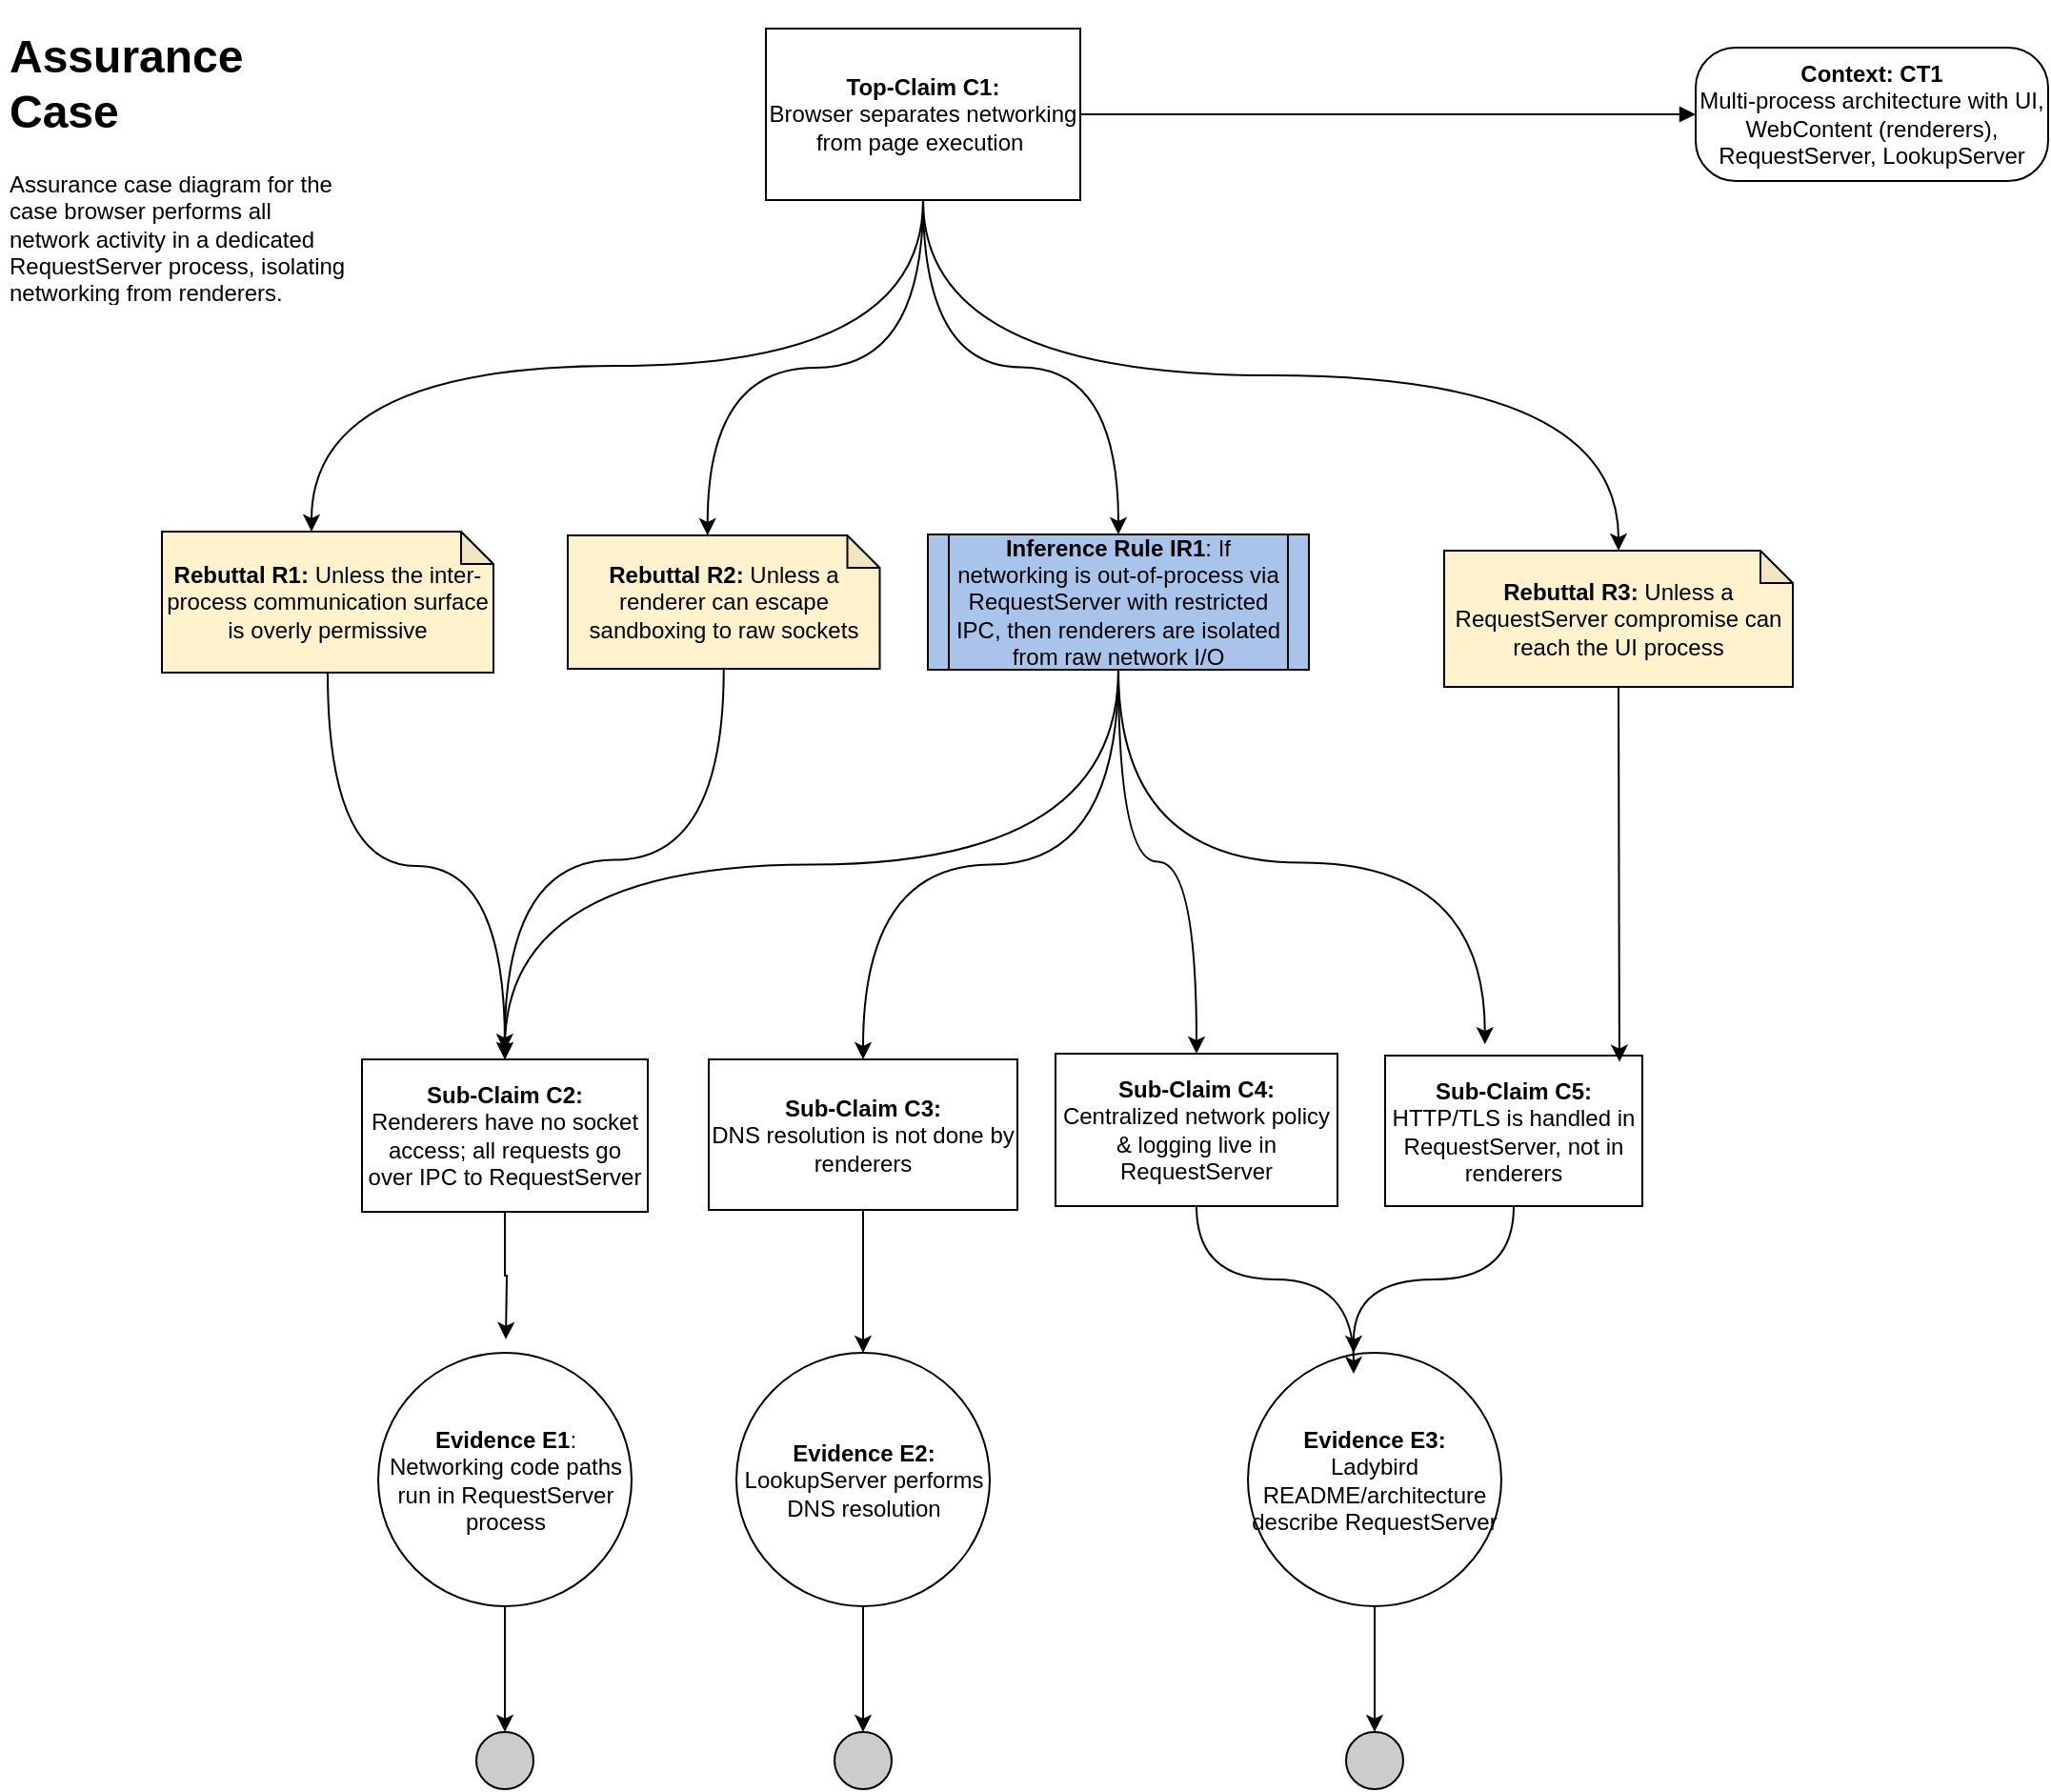 <mxfile version="28.1.2" pages="2">
  <diagram id="2RAkf9iS2bYrb-5zrusB" name="Page-1">
    <mxGraphModel dx="1757" dy="1481" grid="0" gridSize="10" guides="1" tooltips="1" connect="1" arrows="1" fold="1" page="0" pageScale="1" pageWidth="850" pageHeight="1100" math="0" shadow="0">
      <root>
        <mxCell id="0" />
        <mxCell id="1" parent="0" />
        <mxCell id="EpLoNu7SxfJ4iQwhgqlz-1" value="&lt;h1&gt;Assurance Case&lt;/h1&gt;&lt;p&gt;Assurance case diagram for the case browser&lt;span style=&quot;background-color: transparent; color: light-dark(rgb(0, 0, 0), rgb(255, 255, 255));&quot;&gt;&amp;nbsp;performs all network activity in a dedicated RequestServer process, isolating networking from renderers.&lt;/span&gt;&lt;/p&gt;" style="text;html=1;strokeColor=none;fillColor=none;spacing=5;spacingTop=-20;whiteSpace=wrap;overflow=hidden;rounded=0;" parent="1" vertex="1">
          <mxGeometry x="-181" y="-140" width="190" height="150" as="geometry" />
        </mxCell>
        <mxCell id="EpLoNu7SxfJ4iQwhgqlz-4" style="edgeStyle=orthogonalEdgeStyle;rounded=0;orthogonalLoop=1;jettySize=auto;html=1;exitX=1;exitY=0.5;exitDx=0;exitDy=0;entryX=0;entryY=0.5;entryDx=0;entryDy=0;endArrow=block;endFill=1;" parent="1" source="EpLoNu7SxfJ4iQwhgqlz-2" target="EpLoNu7SxfJ4iQwhgqlz-3" edge="1">
          <mxGeometry relative="1" as="geometry" />
        </mxCell>
        <mxCell id="j-UCLrZCtqqWFj9X4Xex-4" style="edgeStyle=orthogonalEdgeStyle;rounded=0;orthogonalLoop=1;jettySize=auto;html=1;exitX=0.5;exitY=1;exitDx=0;exitDy=0;entryX=0.5;entryY=0;entryDx=0;entryDy=0;curved=1;" edge="1" parent="1" source="EpLoNu7SxfJ4iQwhgqlz-2" target="EpLoNu7SxfJ4iQwhgqlz-36">
          <mxGeometry relative="1" as="geometry" />
        </mxCell>
        <mxCell id="j-UCLrZCtqqWFj9X4Xex-5" style="edgeStyle=orthogonalEdgeStyle;rounded=0;orthogonalLoop=1;jettySize=auto;html=1;exitX=0.5;exitY=1;exitDx=0;exitDy=0;curved=1;" edge="1" parent="1" source="EpLoNu7SxfJ4iQwhgqlz-2" target="qtEXMe3NoPVdBR0kwuAK-3">
          <mxGeometry relative="1" as="geometry" />
        </mxCell>
        <mxCell id="EpLoNu7SxfJ4iQwhgqlz-2" value="&lt;b&gt;Top-Claim C1:&lt;br&gt;&lt;/b&gt;Browser separates networking from page execution&amp;nbsp;" style="rounded=0;whiteSpace=wrap;html=1;" parent="1" vertex="1">
          <mxGeometry x="221" y="-135" width="165" height="90" as="geometry" />
        </mxCell>
        <mxCell id="EpLoNu7SxfJ4iQwhgqlz-3" value="&lt;b&gt;Context: CT1&lt;/b&gt;&lt;br&gt;&lt;span&gt;&lt;/span&gt;&lt;span&gt;&lt;/span&gt;&lt;span style=&quot;white-space-collapse: preserve;&quot;&gt;Multi-process architecture with UI, WebContent (renderers), RequestServer, LookupServer&lt;/span&gt;" style="rounded=1;whiteSpace=wrap;html=1;arcSize=30;" parent="1" vertex="1">
          <mxGeometry x="709" y="-125" width="185" height="70" as="geometry" />
        </mxCell>
        <mxCell id="EpLoNu7SxfJ4iQwhgqlz-9" style="edgeStyle=orthogonalEdgeStyle;curved=1;rounded=0;orthogonalLoop=1;jettySize=auto;html=1;endArrow=block;endFill=1;" parent="1" source="EpLoNu7SxfJ4iQwhgqlz-5" target="EpLoNu7SxfJ4iQwhgqlz-8" edge="1">
          <mxGeometry relative="1" as="geometry" />
        </mxCell>
        <mxCell id="EpLoNu7SxfJ4iQwhgqlz-5" value="&lt;b&gt;Rebuttal R1:&lt;/b&gt;&amp;nbsp;&lt;span&gt;&lt;/span&gt;&lt;span&gt;&lt;/span&gt;&lt;span style=&quot;white-space-collapse: preserve;&quot;&gt;Unless the inter-process communication surface is overly permissive&lt;/span&gt;" style="shape=note;whiteSpace=wrap;html=1;backgroundOutline=1;darkOpacity=0.05;size=17;fillColor=#FFF2CC;" parent="1" vertex="1">
          <mxGeometry x="-96" y="129" width="174" height="74" as="geometry" />
        </mxCell>
        <mxCell id="j-UCLrZCtqqWFj9X4Xex-9" style="edgeStyle=orthogonalEdgeStyle;rounded=0;orthogonalLoop=1;jettySize=auto;html=1;exitX=0.5;exitY=1;exitDx=0;exitDy=0;" edge="1" parent="1" source="EpLoNu7SxfJ4iQwhgqlz-8">
          <mxGeometry relative="1" as="geometry">
            <mxPoint x="84.5" y="552.875" as="targetPoint" />
          </mxGeometry>
        </mxCell>
        <mxCell id="EpLoNu7SxfJ4iQwhgqlz-8" value="&lt;b&gt;Sub-Claim C2:&lt;br&gt;&lt;/b&gt;&lt;span&gt;&lt;/span&gt;&lt;span&gt;&lt;/span&gt;&lt;span style=&quot;white-space-collapse: preserve;&quot;&gt;Renderers have no socket access; all requests go over IPC to RequestServer&lt;/span&gt;" style="rounded=0;whiteSpace=wrap;html=1;" parent="1" vertex="1">
          <mxGeometry x="9.0" y="406" width="150" height="80" as="geometry" />
        </mxCell>
        <mxCell id="j-UCLrZCtqqWFj9X4Xex-12" style="edgeStyle=orthogonalEdgeStyle;rounded=0;orthogonalLoop=1;jettySize=auto;html=1;exitX=0.5;exitY=1;exitDx=0;exitDy=0;entryX=0.5;entryY=0;entryDx=0;entryDy=0;" edge="1" parent="1" source="EpLoNu7SxfJ4iQwhgqlz-18" target="QZmJmSLNhmCas4r4OHEI-1">
          <mxGeometry relative="1" as="geometry" />
        </mxCell>
        <mxCell id="EpLoNu7SxfJ4iQwhgqlz-18" value="&lt;b&gt;Evidence E1&lt;/b&gt;:&lt;br&gt;&lt;span&gt;&lt;/span&gt;&lt;span&gt;&lt;/span&gt;&lt;span style=&quot;white-space-collapse: preserve;&quot;&gt;Networking code paths run in RequestServer process&lt;/span&gt;" style="ellipse;whiteSpace=wrap;html=1;aspect=fixed;fillColor=#ffffff;rounded=0;" parent="1" vertex="1">
          <mxGeometry x="17.5" y="560" width="133" height="133" as="geometry" />
        </mxCell>
        <mxCell id="j-UCLrZCtqqWFj9X4Xex-13" style="edgeStyle=orthogonalEdgeStyle;rounded=0;orthogonalLoop=1;jettySize=auto;html=1;exitX=0.5;exitY=1;exitDx=0;exitDy=0;entryX=0.5;entryY=0;entryDx=0;entryDy=0;" edge="1" parent="1" source="EpLoNu7SxfJ4iQwhgqlz-19" target="QZmJmSLNhmCas4r4OHEI-2">
          <mxGeometry relative="1" as="geometry" />
        </mxCell>
        <mxCell id="EpLoNu7SxfJ4iQwhgqlz-19" value="&lt;b&gt;Evidence E2:&lt;/b&gt;&lt;br&gt;&lt;span&gt;&lt;/span&gt;&lt;span&gt;&lt;/span&gt;&lt;span style=&quot;white-space-collapse: preserve;&quot;&gt;LookupServer performs DNS resolution&lt;/span&gt;" style="ellipse;whiteSpace=wrap;html=1;aspect=fixed;fillColor=#ffffff;rounded=0;" parent="1" vertex="1">
          <mxGeometry x="205.5" y="560" width="133" height="133" as="geometry" />
        </mxCell>
        <mxCell id="j-UCLrZCtqqWFj9X4Xex-14" style="edgeStyle=orthogonalEdgeStyle;rounded=0;orthogonalLoop=1;jettySize=auto;html=1;exitX=0.5;exitY=1;exitDx=0;exitDy=0;entryX=0.5;entryY=0;entryDx=0;entryDy=0;" edge="1" parent="1" source="EpLoNu7SxfJ4iQwhgqlz-26" target="QZmJmSLNhmCas4r4OHEI-3">
          <mxGeometry relative="1" as="geometry" />
        </mxCell>
        <mxCell id="EpLoNu7SxfJ4iQwhgqlz-26" value="&lt;b&gt;Evidence E3:&lt;/b&gt;&lt;br&gt;&lt;span&gt;&lt;/span&gt;&lt;span&gt;&lt;/span&gt;&lt;span style=&quot;white-space-collapse: preserve;&quot;&gt;Ladybird README/architecture describe RequestServer&lt;/span&gt;" style="ellipse;whiteSpace=wrap;html=1;aspect=fixed;fillColor=#ffffff;rounded=0;" parent="1" vertex="1">
          <mxGeometry x="474" y="560" width="133" height="133" as="geometry" />
        </mxCell>
        <mxCell id="qtEXMe3NoPVdBR0kwuAK-8" style="edgeStyle=orthogonalEdgeStyle;rounded=0;orthogonalLoop=1;jettySize=auto;html=1;exitX=0.5;exitY=1;exitDx=0;exitDy=0;curved=1;" parent="1" source="EpLoNu7SxfJ4iQwhgqlz-36" target="EpLoNu7SxfJ4iQwhgqlz-8" edge="1">
          <mxGeometry relative="1" as="geometry" />
        </mxCell>
        <mxCell id="qtEXMe3NoPVdBR0kwuAK-9" style="edgeStyle=orthogonalEdgeStyle;rounded=0;orthogonalLoop=1;jettySize=auto;html=1;exitX=0.5;exitY=1;exitDx=0;exitDy=0;entryX=0.5;entryY=0;entryDx=0;entryDy=0;curved=1;" parent="1" source="EpLoNu7SxfJ4iQwhgqlz-36" target="qtEXMe3NoPVdBR0kwuAK-4" edge="1">
          <mxGeometry relative="1" as="geometry" />
        </mxCell>
        <mxCell id="qtEXMe3NoPVdBR0kwuAK-10" style="edgeStyle=orthogonalEdgeStyle;rounded=0;orthogonalLoop=1;jettySize=auto;html=1;exitX=0.5;exitY=1;exitDx=0;exitDy=0;entryX=0.5;entryY=0;entryDx=0;entryDy=0;curved=1;" parent="1" source="EpLoNu7SxfJ4iQwhgqlz-36" target="qtEXMe3NoPVdBR0kwuAK-5" edge="1">
          <mxGeometry relative="1" as="geometry" />
        </mxCell>
        <mxCell id="EpLoNu7SxfJ4iQwhgqlz-36" value="&lt;b&gt;Inference Rule IR1&lt;/b&gt;&lt;span style=&quot;white-space-collapse: preserve;&quot;&gt;: If networking is out-of-process via RequestServer with restricted IPC, then renderers are isolated from raw network I/O&lt;/span&gt;" style="shape=process;whiteSpace=wrap;html=1;backgroundOutline=1;fillColor=#A9C4EB;size=0.056;" parent="1" vertex="1">
          <mxGeometry x="306" y="130.5" width="200" height="71" as="geometry" />
        </mxCell>
        <mxCell id="j-UCLrZCtqqWFj9X4Xex-7" style="edgeStyle=orthogonalEdgeStyle;rounded=0;orthogonalLoop=1;jettySize=auto;html=1;exitX=0.5;exitY=1;exitDx=0;exitDy=0;exitPerimeter=0;curved=1;" edge="1" parent="1" source="qtEXMe3NoPVdBR0kwuAK-1">
          <mxGeometry relative="1" as="geometry">
            <mxPoint x="83.875" y="401.625" as="targetPoint" />
          </mxGeometry>
        </mxCell>
        <mxCell id="qtEXMe3NoPVdBR0kwuAK-1" value="&lt;b&gt;Rebuttal R2:&lt;/b&gt;&amp;nbsp;&lt;span&gt;&lt;/span&gt;&lt;span&gt;&lt;/span&gt;&lt;span style=&quot;white-space-collapse: preserve;&quot;&gt;Unless a renderer can escape sandboxing to raw sockets&lt;/span&gt;" style="shape=note;whiteSpace=wrap;html=1;backgroundOutline=1;darkOpacity=0.05;size=17;fillColor=#FFF2CC;" parent="1" vertex="1">
          <mxGeometry x="117" y="131" width="163.75" height="70" as="geometry" />
        </mxCell>
        <mxCell id="qtEXMe3NoPVdBR0kwuAK-3" value="&lt;b&gt;Rebuttal R3:&lt;/b&gt;&amp;nbsp;&lt;span style=&quot;white-space-collapse: preserve; background-color: transparent; color: light-dark(rgb(0, 0, 0), rgb(255, 255, 255));&quot;&gt;Unless a RequestServer compromise can reach the UI process&lt;/span&gt;&lt;div&gt;&lt;span&gt;&lt;/span&gt;&lt;span&gt;&lt;/span&gt;&lt;/div&gt;" style="shape=note;whiteSpace=wrap;html=1;backgroundOutline=1;darkOpacity=0.05;size=17;fillColor=#FFF2CC;" parent="1" vertex="1">
          <mxGeometry x="577" y="139" width="183" height="71.5" as="geometry" />
        </mxCell>
        <mxCell id="j-UCLrZCtqqWFj9X4Xex-10" style="edgeStyle=orthogonalEdgeStyle;rounded=0;orthogonalLoop=1;jettySize=auto;html=1;exitX=0.5;exitY=1;exitDx=0;exitDy=0;entryX=0.5;entryY=0;entryDx=0;entryDy=0;" edge="1" parent="1" source="qtEXMe3NoPVdBR0kwuAK-4" target="EpLoNu7SxfJ4iQwhgqlz-19">
          <mxGeometry relative="1" as="geometry" />
        </mxCell>
        <mxCell id="qtEXMe3NoPVdBR0kwuAK-4" value="&lt;b&gt;Sub-Claim C3:&lt;br&gt;&lt;/b&gt;&lt;span&gt;&lt;/span&gt;&lt;span&gt;&lt;/span&gt;&lt;span style=&quot;white-space-collapse: preserve;&quot;&gt;DNS resolution is not done by renderers&lt;/span&gt;" style="rounded=0;whiteSpace=wrap;html=1;" parent="1" vertex="1">
          <mxGeometry x="191" y="406" width="162" height="79" as="geometry" />
        </mxCell>
        <mxCell id="qtEXMe3NoPVdBR0kwuAK-5" value="&lt;b&gt;Sub-Claim C4:&lt;br&gt;&lt;/b&gt;&lt;span&gt;&lt;/span&gt;&lt;span&gt;&lt;/span&gt;&lt;span style=&quot;white-space-collapse: preserve;&quot;&gt;Centralized network policy &amp;amp; logging live in RequestServer&lt;/span&gt;" style="rounded=0;whiteSpace=wrap;html=1;" parent="1" vertex="1">
          <mxGeometry x="373" y="403" width="148" height="80" as="geometry" />
        </mxCell>
        <mxCell id="qtEXMe3NoPVdBR0kwuAK-6" value="&lt;b&gt;Sub-Claim C5:&lt;br&gt;&lt;/b&gt;&lt;span&gt;&lt;/span&gt;&lt;span&gt;&lt;/span&gt;&lt;span style=&quot;white-space-collapse: preserve;&quot;&gt;HTTP/TLS is handled in RequestServer, not in renderers&lt;/span&gt;" style="rounded=0;whiteSpace=wrap;html=1;" parent="1" vertex="1">
          <mxGeometry x="546" y="404" width="135" height="79" as="geometry" />
        </mxCell>
        <mxCell id="qtEXMe3NoPVdBR0kwuAK-13" style="edgeStyle=orthogonalEdgeStyle;rounded=0;orthogonalLoop=1;jettySize=auto;html=1;exitX=0.5;exitY=1;exitDx=0;exitDy=0;entryX=0.417;entryY=0.083;entryDx=0;entryDy=0;entryPerimeter=0;curved=1;" parent="1" source="qtEXMe3NoPVdBR0kwuAK-5" target="EpLoNu7SxfJ4iQwhgqlz-26" edge="1">
          <mxGeometry relative="1" as="geometry" />
        </mxCell>
        <mxCell id="qtEXMe3NoPVdBR0kwuAK-14" style="edgeStyle=orthogonalEdgeStyle;rounded=0;orthogonalLoop=1;jettySize=auto;html=1;exitX=0.5;exitY=1;exitDx=0;exitDy=0;entryX=0.417;entryY=0;entryDx=0;entryDy=0;entryPerimeter=0;curved=1;" parent="1" source="qtEXMe3NoPVdBR0kwuAK-6" target="EpLoNu7SxfJ4iQwhgqlz-26" edge="1">
          <mxGeometry relative="1" as="geometry" />
        </mxCell>
        <mxCell id="ITWrhdo6OUsu6000DLTt-4" style="edgeStyle=orthogonalEdgeStyle;rounded=0;orthogonalLoop=1;jettySize=auto;html=1;exitX=0.5;exitY=1;exitDx=0;exitDy=0;exitPerimeter=0;entryX=0.911;entryY=0.042;entryDx=0;entryDy=0;entryPerimeter=0;curved=1;" edge="1" parent="1" source="qtEXMe3NoPVdBR0kwuAK-3" target="qtEXMe3NoPVdBR0kwuAK-6">
          <mxGeometry relative="1" as="geometry" />
        </mxCell>
        <mxCell id="ITWrhdo6OUsu6000DLTt-5" style="edgeStyle=orthogonalEdgeStyle;rounded=0;orthogonalLoop=1;jettySize=auto;html=1;exitX=0.5;exitY=1;exitDx=0;exitDy=0;entryX=0.388;entryY=-0.075;entryDx=0;entryDy=0;entryPerimeter=0;curved=1;" edge="1" parent="1" source="EpLoNu7SxfJ4iQwhgqlz-36" target="qtEXMe3NoPVdBR0kwuAK-6">
          <mxGeometry relative="1" as="geometry" />
        </mxCell>
        <mxCell id="QZmJmSLNhmCas4r4OHEI-1" value="" style="ellipse;whiteSpace=wrap;html=1;aspect=fixed;fillColor=#CCCCCC;" vertex="1" parent="1">
          <mxGeometry x="69" y="759" width="30" height="30" as="geometry" />
        </mxCell>
        <mxCell id="QZmJmSLNhmCas4r4OHEI-2" value="" style="ellipse;whiteSpace=wrap;html=1;aspect=fixed;fillColor=#CCCCCC;" vertex="1" parent="1">
          <mxGeometry x="257" y="759" width="30" height="30" as="geometry" />
        </mxCell>
        <mxCell id="QZmJmSLNhmCas4r4OHEI-3" value="" style="ellipse;whiteSpace=wrap;html=1;aspect=fixed;fillColor=#CCCCCC;" vertex="1" parent="1">
          <mxGeometry x="525.5" y="759" width="30" height="30" as="geometry" />
        </mxCell>
        <mxCell id="j-UCLrZCtqqWFj9X4Xex-2" style="edgeStyle=orthogonalEdgeStyle;rounded=0;orthogonalLoop=1;jettySize=auto;html=1;exitX=0.5;exitY=1;exitDx=0;exitDy=0;entryX=0;entryY=0;entryDx=78.5;entryDy=0;entryPerimeter=0;curved=1;" edge="1" parent="1" source="EpLoNu7SxfJ4iQwhgqlz-2" target="EpLoNu7SxfJ4iQwhgqlz-5">
          <mxGeometry relative="1" as="geometry" />
        </mxCell>
        <mxCell id="j-UCLrZCtqqWFj9X4Xex-3" style="edgeStyle=orthogonalEdgeStyle;rounded=0;orthogonalLoop=1;jettySize=auto;html=1;exitX=0.5;exitY=1;exitDx=0;exitDy=0;entryX=0;entryY=0;entryDx=73.375;entryDy=0;entryPerimeter=0;curved=1;" edge="1" parent="1" source="EpLoNu7SxfJ4iQwhgqlz-2" target="qtEXMe3NoPVdBR0kwuAK-1">
          <mxGeometry relative="1" as="geometry" />
        </mxCell>
      </root>
    </mxGraphModel>
  </diagram>
  <diagram name="Copy of Page-1" id="HlDqY2iwKWt4QDOlAZoP">
    <mxGraphModel dx="706" dy="604" grid="1" gridSize="10" guides="1" tooltips="1" connect="1" arrows="1" fold="1" page="1" pageScale="1" pageWidth="850" pageHeight="1100" math="0" shadow="0">
      <root>
        <mxCell id="QMgodMLKlRWmOpSdiSMq-0" />
        <mxCell id="QMgodMLKlRWmOpSdiSMq-1" parent="QMgodMLKlRWmOpSdiSMq-0" />
        <mxCell id="QMgodMLKlRWmOpSdiSMq-2" value="&lt;h1&gt;Assurance Case&lt;/h1&gt;&lt;p&gt;This is an example diagram that will provide quick access to all elements necessary to create an assurance case.&lt;/p&gt;" style="text;html=1;strokeColor=none;fillColor=none;spacing=5;spacingTop=-20;whiteSpace=wrap;overflow=hidden;rounded=0;" vertex="1" parent="QMgodMLKlRWmOpSdiSMq-1">
          <mxGeometry x="20" y="20" width="190" height="150" as="geometry" />
        </mxCell>
        <mxCell id="QMgodMLKlRWmOpSdiSMq-3" style="edgeStyle=orthogonalEdgeStyle;rounded=0;orthogonalLoop=1;jettySize=auto;html=1;exitX=1;exitY=0.5;exitDx=0;exitDy=0;entryX=0;entryY=0.5;entryDx=0;entryDy=0;endArrow=block;endFill=1;" edge="1" parent="QMgodMLKlRWmOpSdiSMq-1" source="QMgodMLKlRWmOpSdiSMq-6" target="QMgodMLKlRWmOpSdiSMq-7">
          <mxGeometry relative="1" as="geometry" />
        </mxCell>
        <mxCell id="QMgodMLKlRWmOpSdiSMq-4" value="" style="edgeStyle=orthogonalEdgeStyle;rounded=0;orthogonalLoop=1;jettySize=auto;html=1;endArrow=block;endFill=1;curved=1;" edge="1" parent="QMgodMLKlRWmOpSdiSMq-1" source="QMgodMLKlRWmOpSdiSMq-6" target="QMgodMLKlRWmOpSdiSMq-9">
          <mxGeometry relative="1" as="geometry" />
        </mxCell>
        <mxCell id="QMgodMLKlRWmOpSdiSMq-5" style="edgeStyle=orthogonalEdgeStyle;curved=1;rounded=0;orthogonalLoop=1;jettySize=auto;html=1;exitX=0.5;exitY=1;exitDx=0;exitDy=0;endArrow=block;endFill=1;" edge="1" parent="QMgodMLKlRWmOpSdiSMq-1" source="QMgodMLKlRWmOpSdiSMq-6" target="QMgodMLKlRWmOpSdiSMq-38">
          <mxGeometry relative="1" as="geometry" />
        </mxCell>
        <mxCell id="QMgodMLKlRWmOpSdiSMq-6" value="&lt;b&gt;Top-Claim C1:&lt;br&gt;&lt;/b&gt;Tweety can fly" style="rounded=0;whiteSpace=wrap;html=1;" vertex="1" parent="QMgodMLKlRWmOpSdiSMq-1">
          <mxGeometry x="345" y="10" width="125" height="60" as="geometry" />
        </mxCell>
        <mxCell id="QMgodMLKlRWmOpSdiSMq-7" value="Context: CT1&lt;br&gt;Tweety is an animal" style="rounded=1;whiteSpace=wrap;html=1;arcSize=30;" vertex="1" parent="QMgodMLKlRWmOpSdiSMq-1">
          <mxGeometry x="605" y="10" width="120" height="60" as="geometry" />
        </mxCell>
        <mxCell id="QMgodMLKlRWmOpSdiSMq-8" style="edgeStyle=orthogonalEdgeStyle;curved=1;rounded=0;orthogonalLoop=1;jettySize=auto;html=1;endArrow=block;endFill=1;" edge="1" parent="QMgodMLKlRWmOpSdiSMq-1" source="QMgodMLKlRWmOpSdiSMq-9" target="QMgodMLKlRWmOpSdiSMq-12">
          <mxGeometry relative="1" as="geometry" />
        </mxCell>
        <mxCell id="QMgodMLKlRWmOpSdiSMq-9" value="Rebuttal R1: Unless Tweety is not a bird" style="shape=note;whiteSpace=wrap;html=1;backgroundOutline=1;darkOpacity=0.05;size=17;fillColor=#FFF2CC;" vertex="1" parent="QMgodMLKlRWmOpSdiSMq-1">
          <mxGeometry x="337.5" y="150" width="140" height="60" as="geometry" />
        </mxCell>
        <mxCell id="QMgodMLKlRWmOpSdiSMq-10" style="edgeStyle=orthogonalEdgeStyle;curved=1;rounded=0;orthogonalLoop=1;jettySize=auto;html=1;exitX=0.5;exitY=1;exitDx=0;exitDy=0;entryX=0.5;entryY=0;entryDx=0;entryDy=0;entryPerimeter=0;endArrow=block;endFill=1;" edge="1" parent="QMgodMLKlRWmOpSdiSMq-1" source="QMgodMLKlRWmOpSdiSMq-12" target="QMgodMLKlRWmOpSdiSMq-14">
          <mxGeometry relative="1" as="geometry" />
        </mxCell>
        <mxCell id="QMgodMLKlRWmOpSdiSMq-11" style="edgeStyle=orthogonalEdgeStyle;curved=1;rounded=0;orthogonalLoop=1;jettySize=auto;html=1;exitX=0.5;exitY=1;exitDx=0;exitDy=0;entryX=0.5;entryY=0;entryDx=0;entryDy=0;entryPerimeter=0;endArrow=block;endFill=1;" edge="1" parent="QMgodMLKlRWmOpSdiSMq-1" source="QMgodMLKlRWmOpSdiSMq-12" target="QMgodMLKlRWmOpSdiSMq-16">
          <mxGeometry relative="1" as="geometry" />
        </mxCell>
        <mxCell id="QMgodMLKlRWmOpSdiSMq-12" value="&lt;b&gt;Sub-Claim C2:&lt;br&gt;&lt;/b&gt;Tweety is a winged bird" style="rounded=0;whiteSpace=wrap;html=1;" vertex="1" parent="QMgodMLKlRWmOpSdiSMq-1">
          <mxGeometry x="340" y="250" width="135" height="60" as="geometry" />
        </mxCell>
        <mxCell id="QMgodMLKlRWmOpSdiSMq-13" style="edgeStyle=orthogonalEdgeStyle;curved=1;rounded=0;orthogonalLoop=1;jettySize=auto;html=1;exitX=0.5;exitY=1;exitDx=0;exitDy=0;exitPerimeter=0;entryX=0.5;entryY=0;entryDx=0;entryDy=0;endArrow=block;endFill=1;" edge="1" parent="QMgodMLKlRWmOpSdiSMq-1" source="QMgodMLKlRWmOpSdiSMq-14" target="QMgodMLKlRWmOpSdiSMq-19">
          <mxGeometry relative="1" as="geometry" />
        </mxCell>
        <mxCell id="QMgodMLKlRWmOpSdiSMq-14" value="Rebuttal R2: Unless Tweety is handicapped" style="shape=note;whiteSpace=wrap;html=1;backgroundOutline=1;darkOpacity=0.05;size=17;fillColor=#FFF2CC;" vertex="1" parent="QMgodMLKlRWmOpSdiSMq-1">
          <mxGeometry x="255" y="360" width="140" height="60" as="geometry" />
        </mxCell>
        <mxCell id="QMgodMLKlRWmOpSdiSMq-15" style="edgeStyle=orthogonalEdgeStyle;curved=1;rounded=0;orthogonalLoop=1;jettySize=auto;html=1;endArrow=block;endFill=1;" edge="1" parent="QMgodMLKlRWmOpSdiSMq-1" source="QMgodMLKlRWmOpSdiSMq-16" target="QMgodMLKlRWmOpSdiSMq-21">
          <mxGeometry relative="1" as="geometry" />
        </mxCell>
        <mxCell id="QMgodMLKlRWmOpSdiSMq-16" value="Rebuttal R3: Unless Tweety is a Penguin" style="shape=note;whiteSpace=wrap;html=1;backgroundOutline=1;darkOpacity=0.05;size=17;fillColor=#FFF2CC;" vertex="1" parent="QMgodMLKlRWmOpSdiSMq-1">
          <mxGeometry x="460" y="360" width="140" height="60" as="geometry" />
        </mxCell>
        <mxCell id="QMgodMLKlRWmOpSdiSMq-17" style="edgeStyle=orthogonalEdgeStyle;curved=1;rounded=0;orthogonalLoop=1;jettySize=auto;html=1;exitX=0.5;exitY=1;exitDx=0;exitDy=0;entryX=0.663;entryY=0.025;entryDx=0;entryDy=0;entryPerimeter=0;endArrow=block;endFill=1;" edge="1" parent="QMgodMLKlRWmOpSdiSMq-1" source="QMgodMLKlRWmOpSdiSMq-19" target="QMgodMLKlRWmOpSdiSMq-23">
          <mxGeometry relative="1" as="geometry" />
        </mxCell>
        <mxCell id="QMgodMLKlRWmOpSdiSMq-18" style="edgeStyle=orthogonalEdgeStyle;curved=1;rounded=0;orthogonalLoop=1;jettySize=auto;html=1;entryX=0.5;entryY=0;entryDx=0;entryDy=0;endArrow=block;endFill=1;" edge="1" parent="QMgodMLKlRWmOpSdiSMq-1" source="QMgodMLKlRWmOpSdiSMq-19" target="QMgodMLKlRWmOpSdiSMq-25">
          <mxGeometry relative="1" as="geometry" />
        </mxCell>
        <mxCell id="QMgodMLKlRWmOpSdiSMq-19" value="&lt;b&gt;Sub-Claim C3:&lt;br&gt;&lt;/b&gt;Tweety is physically able" style="rounded=0;whiteSpace=wrap;html=1;" vertex="1" parent="QMgodMLKlRWmOpSdiSMq-1">
          <mxGeometry x="235" y="480" width="140" height="60" as="geometry" />
        </mxCell>
        <mxCell id="QMgodMLKlRWmOpSdiSMq-20" style="edgeStyle=orthogonalEdgeStyle;curved=1;rounded=0;orthogonalLoop=1;jettySize=auto;html=1;entryX=0.5;entryY=0;entryDx=0;entryDy=0;endArrow=block;endFill=1;" edge="1" parent="QMgodMLKlRWmOpSdiSMq-1" source="QMgodMLKlRWmOpSdiSMq-21" target="QMgodMLKlRWmOpSdiSMq-29">
          <mxGeometry relative="1" as="geometry" />
        </mxCell>
        <mxCell id="QMgodMLKlRWmOpSdiSMq-21" value="&lt;b&gt;Sub-Claim C4:&lt;br&gt;&lt;/b&gt;Tweety is a member of a flying bird species" style="rounded=0;whiteSpace=wrap;html=1;" vertex="1" parent="QMgodMLKlRWmOpSdiSMq-1">
          <mxGeometry x="500" y="480" width="140" height="60" as="geometry" />
        </mxCell>
        <mxCell id="QMgodMLKlRWmOpSdiSMq-22" style="edgeStyle=orthogonalEdgeStyle;curved=1;rounded=0;orthogonalLoop=1;jettySize=auto;html=1;entryX=0.5;entryY=0;entryDx=0;entryDy=0;endArrow=block;endFill=1;" edge="1" parent="QMgodMLKlRWmOpSdiSMq-1" source="QMgodMLKlRWmOpSdiSMq-23" target="QMgodMLKlRWmOpSdiSMq-26">
          <mxGeometry relative="1" as="geometry" />
        </mxCell>
        <mxCell id="QMgodMLKlRWmOpSdiSMq-23" value="&lt;b&gt;Evidence E1&lt;/b&gt;:&lt;br&gt;Physical test report" style="ellipse;whiteSpace=wrap;html=1;aspect=fixed;fillColor=#ffffff;rounded=0;" vertex="1" parent="QMgodMLKlRWmOpSdiSMq-1">
          <mxGeometry x="190" y="580" width="100" height="100" as="geometry" />
        </mxCell>
        <mxCell id="QMgodMLKlRWmOpSdiSMq-24" style="edgeStyle=orthogonalEdgeStyle;curved=1;rounded=0;orthogonalLoop=1;jettySize=auto;html=1;entryX=0.5;entryY=0;entryDx=0;entryDy=0;endArrow=block;endFill=1;" edge="1" parent="QMgodMLKlRWmOpSdiSMq-1" source="QMgodMLKlRWmOpSdiSMq-25" target="QMgodMLKlRWmOpSdiSMq-27">
          <mxGeometry relative="1" as="geometry" />
        </mxCell>
        <mxCell id="QMgodMLKlRWmOpSdiSMq-25" value="&lt;b&gt;Evidence E2:&lt;/b&gt;&lt;br&gt;Flying Tweety Sightings" style="ellipse;whiteSpace=wrap;html=1;aspect=fixed;fillColor=#ffffff;rounded=0;" vertex="1" parent="QMgodMLKlRWmOpSdiSMq-1">
          <mxGeometry x="310" y="580" width="100" height="100" as="geometry" />
        </mxCell>
        <mxCell id="QMgodMLKlRWmOpSdiSMq-26" value="" style="ellipse;whiteSpace=wrap;html=1;aspect=fixed;fillColor=#CCCCCC;" vertex="1" parent="QMgodMLKlRWmOpSdiSMq-1">
          <mxGeometry x="225" y="710" width="30" height="30" as="geometry" />
        </mxCell>
        <mxCell id="QMgodMLKlRWmOpSdiSMq-27" value="" style="ellipse;whiteSpace=wrap;html=1;aspect=fixed;fillColor=#CCCCCC;" vertex="1" parent="QMgodMLKlRWmOpSdiSMq-1">
          <mxGeometry x="345" y="710" width="30" height="30" as="geometry" />
        </mxCell>
        <mxCell id="QMgodMLKlRWmOpSdiSMq-28" style="edgeStyle=orthogonalEdgeStyle;curved=1;rounded=0;orthogonalLoop=1;jettySize=auto;html=1;entryX=0.5;entryY=0;entryDx=0;entryDy=0;entryPerimeter=0;endArrow=block;endFill=1;" edge="1" parent="QMgodMLKlRWmOpSdiSMq-1" source="QMgodMLKlRWmOpSdiSMq-29" target="QMgodMLKlRWmOpSdiSMq-31">
          <mxGeometry relative="1" as="geometry" />
        </mxCell>
        <mxCell id="QMgodMLKlRWmOpSdiSMq-29" value="&lt;b&gt;Evidence E3:&lt;/b&gt;&lt;br&gt;Tweety&#39;s DNA test results" style="ellipse;whiteSpace=wrap;html=1;aspect=fixed;fillColor=#ffffff;rounded=0;" vertex="1" parent="QMgodMLKlRWmOpSdiSMq-1">
          <mxGeometry x="520" y="580" width="100" height="100" as="geometry" />
        </mxCell>
        <mxCell id="QMgodMLKlRWmOpSdiSMq-30" style="edgeStyle=orthogonalEdgeStyle;curved=1;rounded=0;orthogonalLoop=1;jettySize=auto;html=1;endArrow=block;endFill=1;" edge="1" parent="QMgodMLKlRWmOpSdiSMq-1" source="QMgodMLKlRWmOpSdiSMq-31" target="QMgodMLKlRWmOpSdiSMq-33">
          <mxGeometry relative="1" as="geometry" />
        </mxCell>
        <mxCell id="QMgodMLKlRWmOpSdiSMq-31" value="Undermine UM1: Unless the DNA test was contaminated" style="shape=note;whiteSpace=wrap;html=1;backgroundOutline=1;darkOpacity=0.05;size=17;fillColor=#A9C4EB;" vertex="1" parent="QMgodMLKlRWmOpSdiSMq-1">
          <mxGeometry x="540" y="730" width="140" height="60" as="geometry" />
        </mxCell>
        <mxCell id="QMgodMLKlRWmOpSdiSMq-32" style="edgeStyle=orthogonalEdgeStyle;curved=1;rounded=0;orthogonalLoop=1;jettySize=auto;html=1;endArrow=block;endFill=1;" edge="1" parent="QMgodMLKlRWmOpSdiSMq-1" source="QMgodMLKlRWmOpSdiSMq-33" target="QMgodMLKlRWmOpSdiSMq-35">
          <mxGeometry relative="1" as="geometry" />
        </mxCell>
        <mxCell id="QMgodMLKlRWmOpSdiSMq-33" value="&lt;b&gt;Sub-Claim C5:&lt;br&gt;&lt;/b&gt;The DNA sample has no cross-contamination" style="rounded=0;whiteSpace=wrap;html=1;" vertex="1" parent="QMgodMLKlRWmOpSdiSMq-1">
          <mxGeometry x="590" y="830" width="140" height="60" as="geometry" />
        </mxCell>
        <mxCell id="QMgodMLKlRWmOpSdiSMq-34" style="edgeStyle=orthogonalEdgeStyle;curved=1;rounded=0;orthogonalLoop=1;jettySize=auto;html=1;entryX=0.5;entryY=0;entryDx=0;entryDy=0;endArrow=block;endFill=1;" edge="1" parent="QMgodMLKlRWmOpSdiSMq-1" source="QMgodMLKlRWmOpSdiSMq-35" target="QMgodMLKlRWmOpSdiSMq-36">
          <mxGeometry relative="1" as="geometry" />
        </mxCell>
        <mxCell id="QMgodMLKlRWmOpSdiSMq-35" value="&lt;b&gt;Evidence E4:&lt;/b&gt;&lt;br&gt;Lab Procedures" style="ellipse;whiteSpace=wrap;html=1;aspect=fixed;fillColor=#ffffff;rounded=0;" vertex="1" parent="QMgodMLKlRWmOpSdiSMq-1">
          <mxGeometry x="660" y="930" width="100" height="100" as="geometry" />
        </mxCell>
        <mxCell id="QMgodMLKlRWmOpSdiSMq-36" value="" style="ellipse;whiteSpace=wrap;html=1;aspect=fixed;fillColor=#CCCCCC;" vertex="1" parent="QMgodMLKlRWmOpSdiSMq-1">
          <mxGeometry x="695" y="1060" width="30" height="30" as="geometry" />
        </mxCell>
        <mxCell id="QMgodMLKlRWmOpSdiSMq-37" style="edgeStyle=orthogonalEdgeStyle;curved=1;rounded=0;orthogonalLoop=1;jettySize=auto;html=1;entryX=0;entryY=0;entryDx=61.5;entryDy=0;entryPerimeter=0;endArrow=block;endFill=1;" edge="1" parent="QMgodMLKlRWmOpSdiSMq-1" source="QMgodMLKlRWmOpSdiSMq-38" target="QMgodMLKlRWmOpSdiSMq-40">
          <mxGeometry relative="1" as="geometry" />
        </mxCell>
        <mxCell id="QMgodMLKlRWmOpSdiSMq-38" value="&lt;b&gt;Inference Rule IR1:&lt;/b&gt; If tweety is a bird then it can fly" style="shape=process;whiteSpace=wrap;html=1;backgroundOutline=1;fillColor=#A9C4EB;size=0.056;" vertex="1" parent="QMgodMLKlRWmOpSdiSMq-1">
          <mxGeometry x="530" y="150" width="180" height="60" as="geometry" />
        </mxCell>
        <mxCell id="QMgodMLKlRWmOpSdiSMq-39" style="edgeStyle=orthogonalEdgeStyle;curved=1;rounded=0;orthogonalLoop=1;jettySize=auto;html=1;endArrow=block;endFill=1;" edge="1" parent="QMgodMLKlRWmOpSdiSMq-1" source="QMgodMLKlRWmOpSdiSMq-40" target="QMgodMLKlRWmOpSdiSMq-41">
          <mxGeometry relative="1" as="geometry" />
        </mxCell>
        <mxCell id="QMgodMLKlRWmOpSdiSMq-40" value="Undercut UC1: Unless Tweety is a juvenile" style="shape=note;whiteSpace=wrap;html=1;backgroundOutline=1;darkOpacity=0.05;size=17;fillColor=#F19C99;" vertex="1" parent="QMgodMLKlRWmOpSdiSMq-1">
          <mxGeometry x="605" y="250" width="140" height="60" as="geometry" />
        </mxCell>
        <mxCell id="QMgodMLKlRWmOpSdiSMq-41" value="&lt;b&gt;Sub-Claim C6:&lt;br&gt;&lt;/b&gt;Tweety is a member of a flying bird species" style="rounded=0;whiteSpace=wrap;html=1;" vertex="1" parent="QMgodMLKlRWmOpSdiSMq-1">
          <mxGeometry x="660" y="360" width="140" height="60" as="geometry" />
        </mxCell>
        <mxCell id="QMgodMLKlRWmOpSdiSMq-42" value="" style="rhombus;whiteSpace=wrap;html=1;fillColor=#000000;" vertex="1" parent="QMgodMLKlRWmOpSdiSMq-1">
          <mxGeometry x="715" y="420" width="30" height="30" as="geometry" />
        </mxCell>
      </root>
    </mxGraphModel>
  </diagram>
</mxfile>
